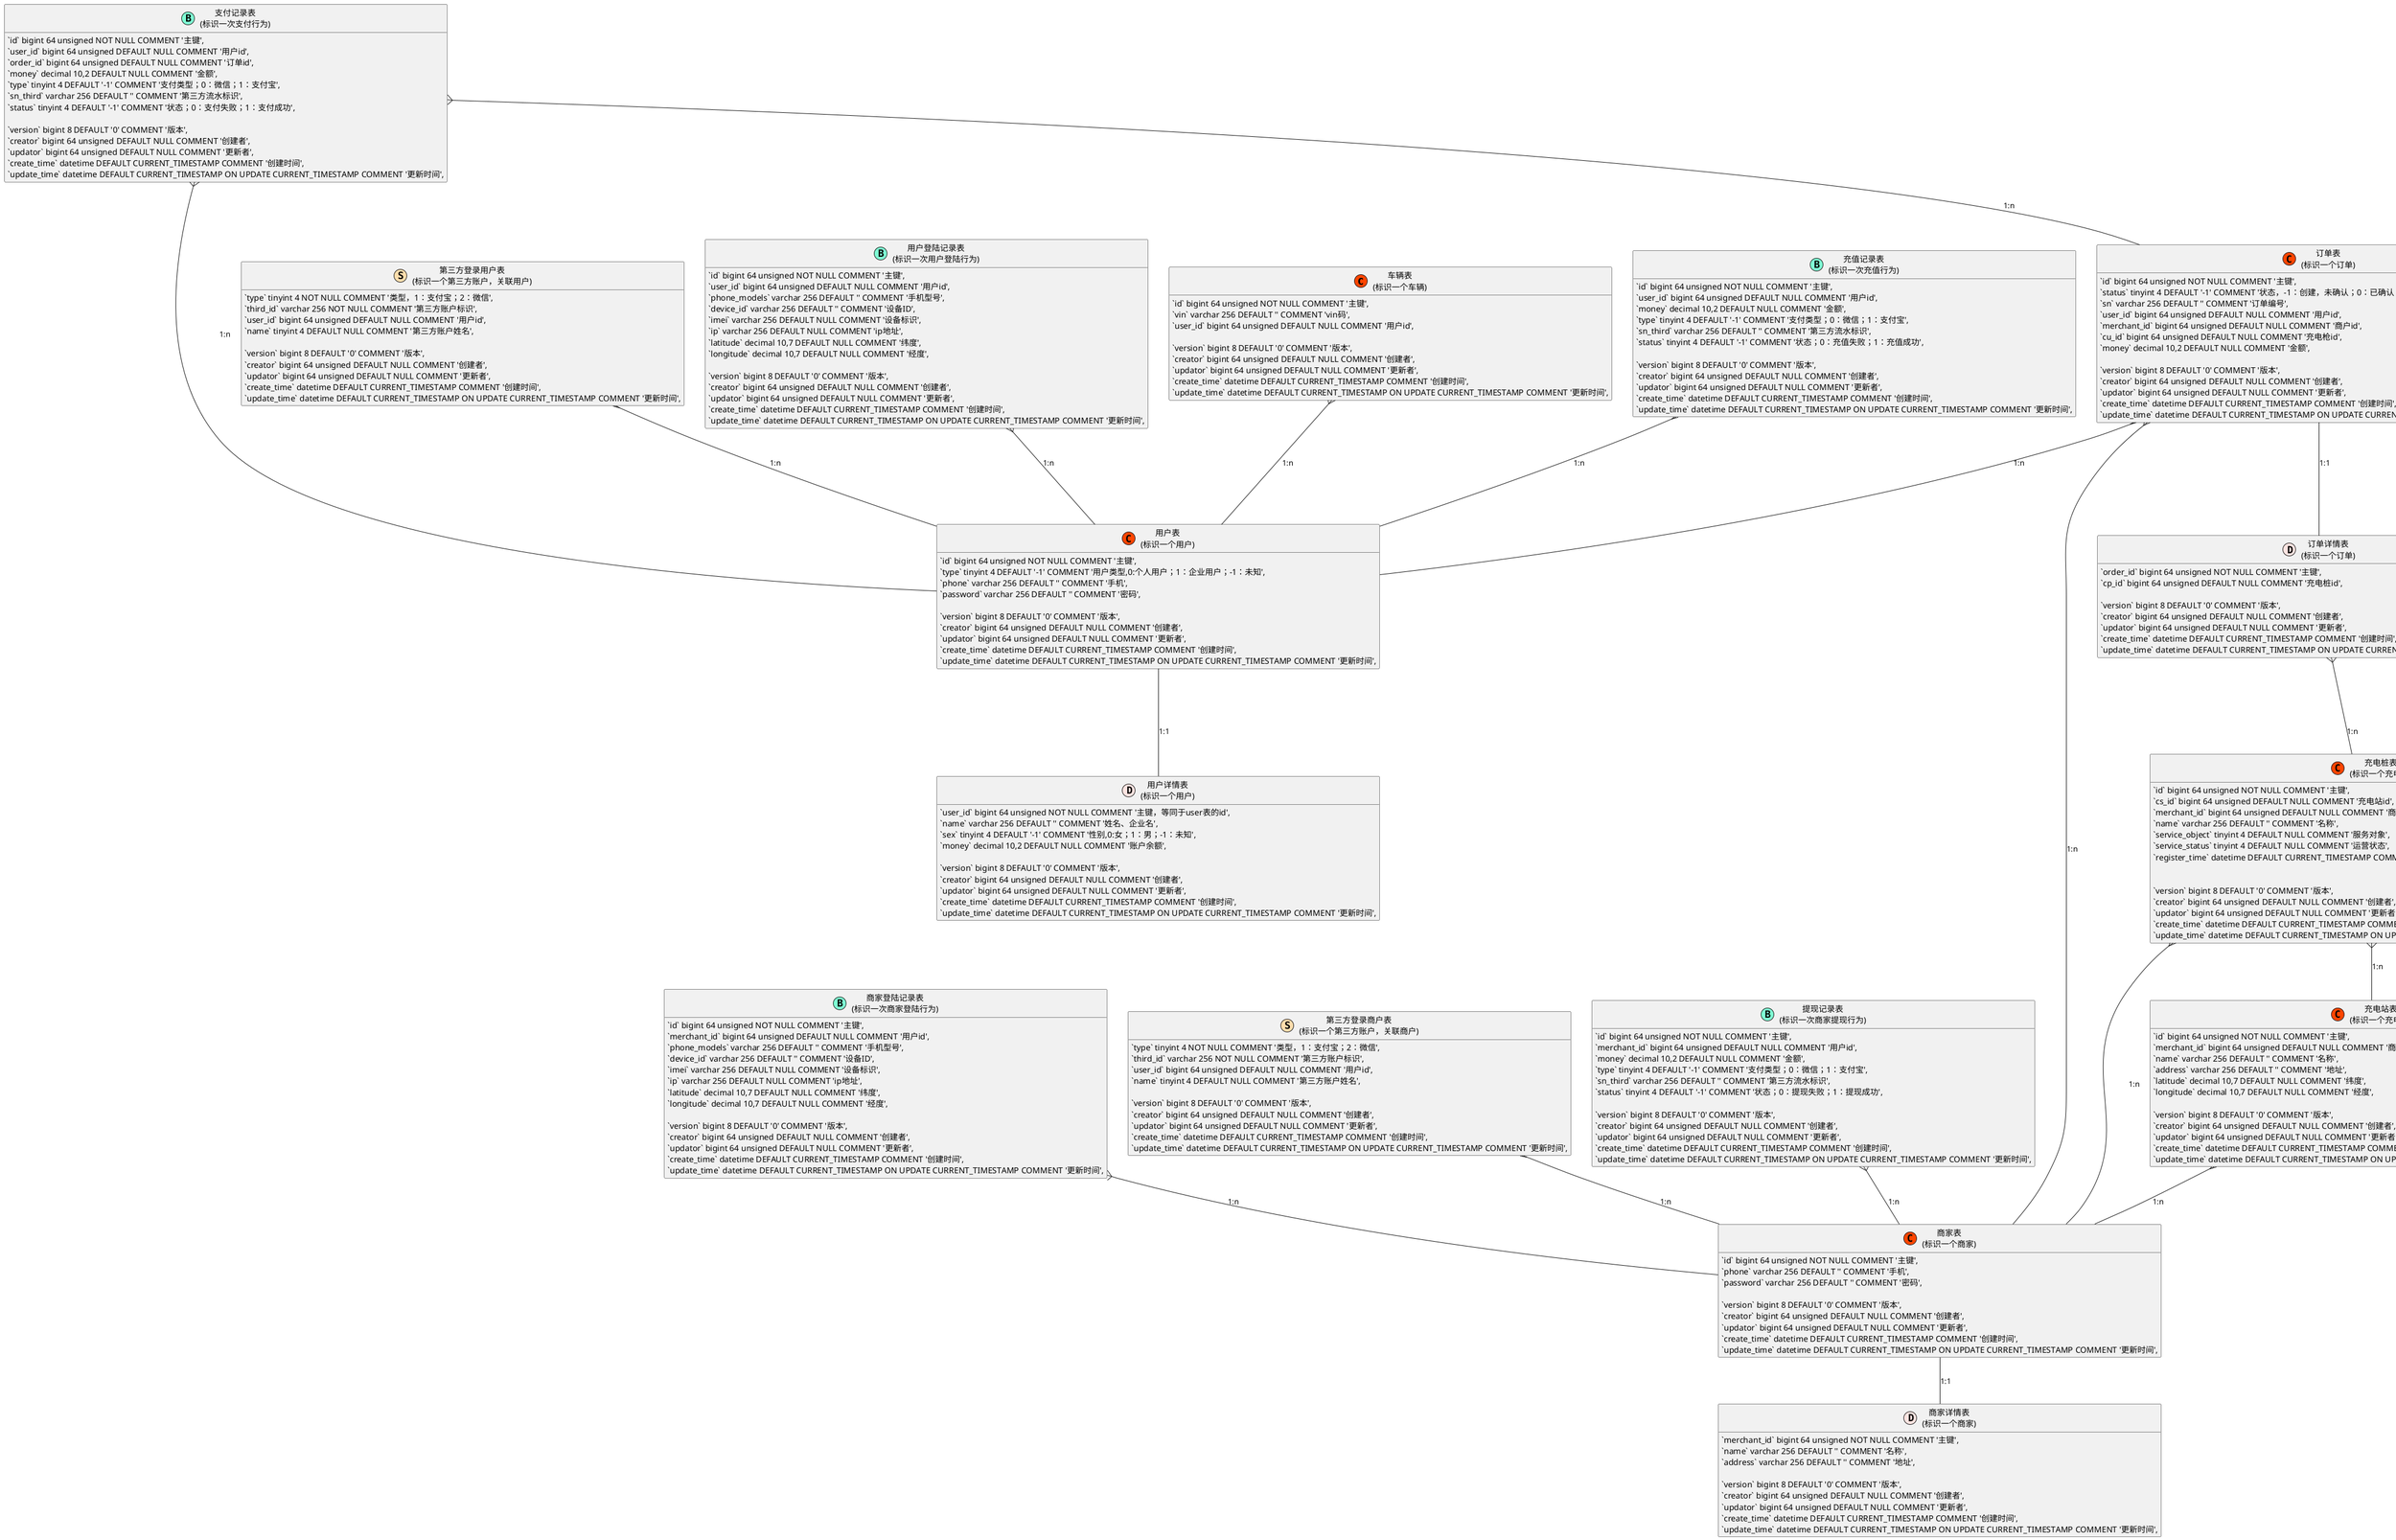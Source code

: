 @startuml

/'中心表'/
!define CenterTable(name,desc) class name as "desc" << (C,#FF4500) >>
/'详情表'/
!define DetailTable(name,desc) class name as "desc" << (D,#FFE4E1) >>

/'卫星表'/
!define SatelliteTable(name,desc) class name as "desc" << (S,#FFDEAD) >>

/'关系表'/
!define RelationTable(name,desc) class name as "desc" << (R,#87CEFA) >>

/'行为表'/
!define BehaviourTable(name,desc) class name as "desc" << (B,#7FFFD4) >>

!define varchar(x) varchar x
!define tinyint(x) tinyint x
!define int(x) bigint x
!define bigint(x) bigint x
!define decimal(x,y) decimal x,y


hide methods
hide stereotypes

CenterTable(car, "车辆表\n(标识一个车辆)"){
    `id` bigint(64) unsigned NOT NULL COMMENT '主键',
    `vin` varchar(256) DEFAULT '' COMMENT 'vin码',
    `user_id` bigint(64) unsigned DEFAULT NULL COMMENT '用户id',

    `version` int(8) DEFAULT '0' COMMENT '版本',
    `creator` bigint(64) unsigned DEFAULT NULL COMMENT '创建者',
    `updator` bigint(64) unsigned DEFAULT NULL COMMENT '更新者',
    `create_time` datetime DEFAULT CURRENT_TIMESTAMP COMMENT '创建时间',
    `update_time` datetime DEFAULT CURRENT_TIMESTAMP ON UPDATE CURRENT_TIMESTAMP COMMENT '更新时间',
    PRIMARY KEY (`id`)
}

CenterTable(charge_gun, "充电枪表\n(标识一个充电枪)"){
    `id` bigint(64) unsigned NOT NULL COMMENT '主键',
    `cp_id` bigint(64) unsigned DEFAULT NULL COMMENT '充电桩id',
    `sn` varchar(256) DEFAULT '' COMMENT '枪口编号',

    `version` int(8) DEFAULT '0' COMMENT '版本',
    `creator` bigint(64) unsigned DEFAULT NULL COMMENT '创建者',
    `updator` bigint(64) unsigned DEFAULT NULL COMMENT '更新者',
    `create_time` datetime DEFAULT CURRENT_TIMESTAMP COMMENT '创建时间',
    `update_time` datetime DEFAULT CURRENT_TIMESTAMP ON UPDATE CURRENT_TIMESTAMP COMMENT '更新时间',
    PRIMARY KEY (`id`)
}

BehaviourTable(charge_gun_status, "充电枪状态记录表\n(标识一次充电枪状态检查行为)"){
    `id` bigint(64) unsigned NOT NULL COMMENT '主键',
    `cu_id` bigint(64) unsigned DEFAULT NULL COMMENT '充电枪id',
    `capacity` decimal(10,2) DEFAULT NULL COMMENT '容量',
    `voltage` decimal(10,2) DEFAULT NULL COMMENT '电压',
    `current` decimal(10,2) DEFAULT NULL COMMENT '电流',
    `cell_voltage` decimal(10,2) DEFAULT NULL COMMENT '单体电池电压',
    `soc` decimal(10,2) DEFAULT NULL COMMENT '电池 SOC',
    `temperature` decimal(10,2) DEFAULT NULL COMMENT '温度',
    `quantity` decimal(10,2) DEFAULT NULL COMMENT '电量',
    `power` decimal(10,2) DEFAULT NULL COMMENT '功率',

    `version` int(8) DEFAULT '0' COMMENT '版本',
    `creator` bigint(64) unsigned DEFAULT NULL COMMENT '创建者',
    `updator` bigint(64) unsigned DEFAULT NULL COMMENT '更新者',
    `create_time` datetime DEFAULT CURRENT_TIMESTAMP COMMENT '创建时间',
    `update_time` datetime DEFAULT CURRENT_TIMESTAMP ON UPDATE CURRENT_TIMESTAMP COMMENT '更新时间',
    PRIMARY KEY (`id`)
}

CenterTable(charge_pile, "充电桩表\n(标识一个充电桩)"){
    `id` bigint(64) unsigned NOT NULL COMMENT '主键',
    `cs_id` bigint(64) unsigned DEFAULT NULL COMMENT '充电站id',
    `merchant_id` bigint(64) unsigned DEFAULT NULL COMMENT '商家id',
    `name` varchar(256) DEFAULT '' COMMENT '名称',
    `service_object` tinyint(4) DEFAULT NULL COMMENT '服务对象',
    `service_status` tinyint(4) DEFAULT NULL COMMENT '运营状态',
    `register_time` datetime DEFAULT CURRENT_TIMESTAMP COMMENT '创建时间',


    `version` int(8) DEFAULT '0' COMMENT '版本',
    `creator` bigint(64) unsigned DEFAULT NULL COMMENT '创建者',
    `updator` bigint(64) unsigned DEFAULT NULL COMMENT '更新者',
    `create_time` datetime DEFAULT CURRENT_TIMESTAMP COMMENT '创建时间',
    `update_time` datetime DEFAULT CURRENT_TIMESTAMP ON UPDATE CURRENT_TIMESTAMP COMMENT '更新时间',
    PRIMARY KEY (`id`)
}

BehaviourTable(charge_pile_status, "充电桩状态记录表\n(标识一次充电桩状态检查行为)"){
    `id` bigint(64) unsigned NOT NULL COMMENT '主键',
    `cp_id` bigint(64) unsigned DEFAULT NULL COMMENT '充电桩id',
    `capacity` decimal(10,2) DEFAULT NULL COMMENT '容量',
    `voltage` decimal(10,2) DEFAULT NULL COMMENT '电压',
    `current` decimal(10,2) DEFAULT NULL COMMENT '电流',
    `cell_voltage` decimal(10,2) DEFAULT NULL COMMENT '单体电池电压',
    `soc` decimal(10,2) DEFAULT NULL COMMENT '电池 SOC',
    `temperature` decimal(10,2) DEFAULT NULL COMMENT '温度',
    `quantity` decimal(10,2) DEFAULT NULL COMMENT '电量',
    `power` decimal(10,2) DEFAULT NULL COMMENT '功率',


    `version` int(8) DEFAULT '0' COMMENT '版本',
    `creator` bigint(64) unsigned DEFAULT NULL COMMENT '创建者',
    `updator` bigint(64) unsigned DEFAULT NULL COMMENT '更新者',
    `create_time` datetime DEFAULT CURRENT_TIMESTAMP COMMENT '创建时间',
    `update_time` datetime DEFAULT CURRENT_TIMESTAMP ON UPDATE CURRENT_TIMESTAMP COMMENT '更新时间',
    PRIMARY KEY (`id`)
}

CenterTable(charge_station, "充电站表\n(标识一个充电站)"){
    `id` bigint(64) unsigned NOT NULL COMMENT '主键',
    `merchant_id` bigint(64) unsigned DEFAULT NULL COMMENT '商家id',
    `name` varchar(256) DEFAULT '' COMMENT '名称',
    `address` varchar(256) DEFAULT '' COMMENT '地址',
    `latitude` decimal(10,7) DEFAULT NULL COMMENT '纬度',
    `longitude` decimal(10,7) DEFAULT NULL COMMENT '经度',

    `version` int(8) DEFAULT '0' COMMENT '版本',
    `creator` bigint(64) unsigned DEFAULT NULL COMMENT '创建者',
    `updator` bigint(64) unsigned DEFAULT NULL COMMENT '更新者',
    `create_time` datetime DEFAULT CURRENT_TIMESTAMP COMMENT '创建时间',
    `update_time` datetime DEFAULT CURRENT_TIMESTAMP ON UPDATE CURRENT_TIMESTAMP COMMENT '更新时间',
    PRIMARY KEY (`id`)
}


CenterTable(merchant, "商家表\n(标识一个商家)"){
    `id` bigint(64) unsigned NOT NULL COMMENT '主键',
    `phone` varchar(256) DEFAULT '' COMMENT '手机',
    `password` varchar(256) DEFAULT '' COMMENT '密码',

    `version` int(8) DEFAULT '0' COMMENT '版本',
    `creator` bigint(64) unsigned DEFAULT NULL COMMENT '创建者',
    `updator` bigint(64) unsigned DEFAULT NULL COMMENT '更新者',
    `create_time` datetime DEFAULT CURRENT_TIMESTAMP COMMENT '创建时间',
    `update_time` datetime DEFAULT CURRENT_TIMESTAMP ON UPDATE CURRENT_TIMESTAMP COMMENT '更新时间',
    PRIMARY KEY (`id`)
}

DetailTable(merchant_detail, "商家详情表\n(标识一个商家)"){
    `merchant_id` bigint(64) unsigned NOT NULL COMMENT '主键',
    `name` varchar(256) DEFAULT '' COMMENT '名称',
    `address` varchar(256) DEFAULT '' COMMENT '地址',

    `version` int(8) DEFAULT '0' COMMENT '版本',
    `creator` bigint(64) unsigned DEFAULT NULL COMMENT '创建者',
    `updator` bigint(64) unsigned DEFAULT NULL COMMENT '更新者',
    `create_time` datetime DEFAULT CURRENT_TIMESTAMP COMMENT '创建时间',
    `update_time` datetime DEFAULT CURRENT_TIMESTAMP ON UPDATE CURRENT_TIMESTAMP COMMENT '更新时间',
    PRIMARY KEY (`merchant_id`)
}

BehaviourTable(merchant_login_record, "商家登陆记录表\n(标识一次商家登陆行为)"){
    `id` bigint(64) unsigned NOT NULL COMMENT '主键',
    `merchant_id` bigint(64) unsigned DEFAULT NULL COMMENT '用户id',
    `phone_models` varchar(256) DEFAULT '' COMMENT '手机型号',
    `device_id` varchar(256) DEFAULT '' COMMENT '设备ID',
    `imei` varchar(256) DEFAULT NULL COMMENT '设备标识',
    `ip` varchar(256) DEFAULT NULL COMMENT 'ip地址',
    `latitude` decimal(10,7) DEFAULT NULL COMMENT '纬度',
    `longitude` decimal(10,7) DEFAULT NULL COMMENT '经度',

    `version` int(8) DEFAULT '0' COMMENT '版本',
    `creator` bigint(64) unsigned DEFAULT NULL COMMENT '创建者',
    `updator` bigint(64) unsigned DEFAULT NULL COMMENT '更新者',
    `create_time` datetime DEFAULT CURRENT_TIMESTAMP COMMENT '创建时间',
    `update_time` datetime DEFAULT CURRENT_TIMESTAMP ON UPDATE CURRENT_TIMESTAMP COMMENT '更新时间',
    PRIMARY KEY (`id`)
}

SatelliteTable(merchant_third, "第三方登录商户表\n(标识一个第三方账户，关联商户)"){
    `type` tinyint(4) NOT NULL COMMENT '类型，1：支付宝；2：微信',
    `third_id` varchar(256) NOT NULL COMMENT '第三方账户标识',
    `user_id` bigint(64) unsigned DEFAULT NULL COMMENT '用户id',
    `name` tinyint(4) DEFAULT NULL COMMENT '第三方账户姓名',

    `version` int(8) DEFAULT '0' COMMENT '版本',
    `creator` bigint(64) unsigned DEFAULT NULL COMMENT '创建者',
    `updator` bigint(64) unsigned DEFAULT NULL COMMENT '更新者',
    `create_time` datetime DEFAULT CURRENT_TIMESTAMP COMMENT '创建时间',
    `update_time` datetime DEFAULT CURRENT_TIMESTAMP ON UPDATE CURRENT_TIMESTAMP COMMENT '更新时间',
    PRIMARY KEY (`type`,`third_id`)
}

CenterTable(user, "用户表\n(标识一个用户)"){
    `id` bigint(64) unsigned NOT NULL COMMENT '主键',
    `type` tinyint(4) DEFAULT '-1' COMMENT '用户类型,0:个人用户；1：企业用户；-1：未知',
    `phone` varchar(256) DEFAULT '' COMMENT '手机',
    `password` varchar(256) DEFAULT '' COMMENT '密码',

    `version` int(8) DEFAULT '0' COMMENT '版本',
    `creator` bigint(64) unsigned DEFAULT NULL COMMENT '创建者',
    `updator` bigint(64) unsigned DEFAULT NULL COMMENT '更新者',
    `create_time` datetime DEFAULT CURRENT_TIMESTAMP COMMENT '创建时间',
    `update_time` datetime DEFAULT CURRENT_TIMESTAMP ON UPDATE CURRENT_TIMESTAMP COMMENT '更新时间',
    PRIMARY KEY (`id`)
}

DetailTable(user_detail, "用户详情表\n(标识一个用户)"){
    `user_id` bigint(64) unsigned NOT NULL COMMENT '主键，等同于user表的id',
    `name` varchar(256) DEFAULT '' COMMENT '姓名、企业名',
    `sex` tinyint(4) DEFAULT '-1' COMMENT '性别,0:女；1：男；-1：未知',
    `money` decimal(10,2) DEFAULT NULL COMMENT '账户余额',

    `version` int(8) DEFAULT '0' COMMENT '版本',
    `creator` bigint(64) unsigned DEFAULT NULL COMMENT '创建者',
    `updator` bigint(64) unsigned DEFAULT NULL COMMENT '更新者',
    `create_time` datetime DEFAULT CURRENT_TIMESTAMP COMMENT '创建时间',
    `update_time` datetime DEFAULT CURRENT_TIMESTAMP ON UPDATE CURRENT_TIMESTAMP COMMENT '更新时间',
    PRIMARY KEY (`user_id`)
}

SatelliteTable(user_third, "第三方登录用户表\n(标识一个第三方账户，关联用户)"){
    `type` tinyint(4) NOT NULL COMMENT '类型，1：支付宝；2：微信',
    `third_id` varchar(256) NOT NULL COMMENT '第三方账户标识',
    `user_id` bigint(64) unsigned DEFAULT NULL COMMENT '用户id',
    `name` tinyint(4) DEFAULT NULL COMMENT '第三方账户姓名',

    `version` int(8) DEFAULT '0' COMMENT '版本',
    `creator` bigint(64) unsigned DEFAULT NULL COMMENT '创建者',
    `updator` bigint(64) unsigned DEFAULT NULL COMMENT '更新者',
    `create_time` datetime DEFAULT CURRENT_TIMESTAMP COMMENT '创建时间',
    `update_time` datetime DEFAULT CURRENT_TIMESTAMP ON UPDATE CURRENT_TIMESTAMP COMMENT '更新时间',
    PRIMARY KEY (`type`,`third_id`)
}

BehaviourTable(user_login_record, "用户登陆记录表\n(标识一次用户登陆行为)"){
    `id` bigint(64) unsigned NOT NULL COMMENT '主键',
    `user_id` bigint(64) unsigned DEFAULT NULL COMMENT '用户id',
    `phone_models` varchar(256) DEFAULT '' COMMENT '手机型号',
    `device_id` varchar(256) DEFAULT '' COMMENT '设备ID',
    `imei` varchar(256) DEFAULT NULL COMMENT '设备标识',
    `ip` varchar(256) DEFAULT NULL COMMENT 'ip地址',
    `latitude` decimal(10,7) DEFAULT NULL COMMENT '纬度',
    `longitude` decimal(10,7) DEFAULT NULL COMMENT '经度',

    `version` int(8) DEFAULT '0' COMMENT '版本',
    `creator` bigint(64) unsigned DEFAULT NULL COMMENT '创建者',
    `updator` bigint(64) unsigned DEFAULT NULL COMMENT '更新者',
    `create_time` datetime DEFAULT CURRENT_TIMESTAMP COMMENT '创建时间',
    `update_time` datetime DEFAULT CURRENT_TIMESTAMP ON UPDATE CURRENT_TIMESTAMP COMMENT '更新时间',
    PRIMARY KEY (`id`)
}

CenterTable(order, "订单表\n(标识一个订单)"){
    `id` bigint(64) unsigned NOT NULL COMMENT '主键',
    `status` tinyint(4) DEFAULT '-1' COMMENT '状态，-1：创建，未确认；0：已确认；1：已支付；2：已完成；-2：已取消',
    `sn` varchar(256) DEFAULT '' COMMENT '订单编号',
    `user_id` bigint(64) unsigned DEFAULT NULL COMMENT '用户id',
    `merchant_id` bigint(64) unsigned DEFAULT NULL COMMENT '商户id',
    `cu_id` bigint(64) unsigned DEFAULT NULL COMMENT '充电枪id',
    `money` decimal(10,2) DEFAULT NULL COMMENT '金额',

    `version` int(8) DEFAULT '0' COMMENT '版本',
    `creator` bigint(64) unsigned DEFAULT NULL COMMENT '创建者',
    `updator` bigint(64) unsigned DEFAULT NULL COMMENT '更新者',
    `create_time` datetime DEFAULT CURRENT_TIMESTAMP COMMENT '创建时间',
    `update_time` datetime DEFAULT CURRENT_TIMESTAMP ON UPDATE CURRENT_TIMESTAMP COMMENT '更新时间',
PRIMARY KEY (`id`)
}

DetailTable(order_detail, "订单详情表\n(标识一个订单)"){
     `order_id` bigint(64) unsigned NOT NULL COMMENT '主键',
     `cp_id` bigint(64) unsigned DEFAULT NULL COMMENT '充电桩id',

     `version` int(8) DEFAULT '0' COMMENT '版本',
     `creator` bigint(64) unsigned DEFAULT NULL COMMENT '创建者',
     `updator` bigint(64) unsigned DEFAULT NULL COMMENT '更新者',
     `create_time` datetime DEFAULT CURRENT_TIMESTAMP COMMENT '创建时间',
     `update_time` datetime DEFAULT CURRENT_TIMESTAMP ON UPDATE CURRENT_TIMESTAMP COMMENT '更新时间',
     PRIMARY KEY (`order_id`)
}

BehaviourTable(pay_record, "支付记录表\n(标识一次支付行为)"){
     `id` bigint(64) unsigned NOT NULL COMMENT '主键',
     `user_id` bigint(64) unsigned DEFAULT NULL COMMENT '用户id',
     `order_id` bigint(64) unsigned DEFAULT NULL COMMENT '订单id',
     `money` decimal(10,2) DEFAULT NULL COMMENT '金额',
     `type` tinyint(4) DEFAULT '-1' COMMENT '支付类型；0：微信；1：支付宝',
     `sn_third` varchar(256) DEFAULT '' COMMENT '第三方流水标识',
     `status` tinyint(4) DEFAULT '-1' COMMENT '状态；0：支付失败；1：支付成功',

     `version` int(8) DEFAULT '0' COMMENT '版本',
     `creator` bigint(64) unsigned DEFAULT NULL COMMENT '创建者',
     `updator` bigint(64) unsigned DEFAULT NULL COMMENT '更新者',
     `create_time` datetime DEFAULT CURRENT_TIMESTAMP COMMENT '创建时间',
     `update_time` datetime DEFAULT CURRENT_TIMESTAMP ON UPDATE CURRENT_TIMESTAMP COMMENT '更新时间',
     PRIMARY KEY (`id`)
}

BehaviourTable(deposit_record, "充值记录表\n(标识一次充值行为)"){
    `id` bigint(64) unsigned NOT NULL COMMENT '主键',
    `user_id` bigint(64) unsigned DEFAULT NULL COMMENT '用户id',
    `money` decimal(10,2) DEFAULT NULL COMMENT '金额',
    `type` tinyint(4) DEFAULT '-1' COMMENT '支付类型；0：微信；1：支付宝',
    `sn_third` varchar(256) DEFAULT '' COMMENT '第三方流水标识',
    `status` tinyint(4) DEFAULT '-1' COMMENT '状态；0：充值失败；1：充值成功',

    `version` int(8) DEFAULT '0' COMMENT '版本',
    `creator` bigint(64) unsigned DEFAULT NULL COMMENT '创建者',
    `updator` bigint(64) unsigned DEFAULT NULL COMMENT '更新者',
    `create_time` datetime DEFAULT CURRENT_TIMESTAMP COMMENT '创建时间',
    `update_time` datetime DEFAULT CURRENT_TIMESTAMP ON UPDATE CURRENT_TIMESTAMP COMMENT '更新时间',
    PRIMARY KEY (`id`)
}

BehaviourTable(withdraw_record, "提现记录表\n(标识一次商家提现行为)"){
    `id` bigint(64) unsigned NOT NULL COMMENT '主键',
    `merchant_id` bigint(64) unsigned DEFAULT NULL COMMENT '用户id',
    `money` decimal(10,2) DEFAULT NULL COMMENT '金额',
    `type` tinyint(4) DEFAULT '-1' COMMENT '支付类型；0：微信；1：支付宝',
    `sn_third` varchar(256) DEFAULT '' COMMENT '第三方流水标识',
    `status` tinyint(4) DEFAULT '-1' COMMENT '状态；0：提现失败；1：提现成功',

    `version` int(8) DEFAULT '0' COMMENT '版本',
    `creator` bigint(64) unsigned DEFAULT NULL COMMENT '创建者',
    `updator` bigint(64) unsigned DEFAULT NULL COMMENT '更新者',
    `create_time` datetime DEFAULT CURRENT_TIMESTAMP COMMENT '创建时间',
    `update_time` datetime DEFAULT CURRENT_TIMESTAMP ON UPDATE CURRENT_TIMESTAMP COMMENT '更新时间',
    PRIMARY KEY (`id`)
}


/'用户'/
user -- user_detail : 1:1
user_third }-- user : 1:n
user_login_record }-- user : 1:n

/'商家'/
merchant -- merchant_detail : 1:1
merchant_third }-- merchant : 1:n
merchant_login_record }-- merchant : 1:n

/'订单'/
order -- order_detail : 1:1
order }-- user : 1:n
order }-- merchant : 1:n /'充电桩商家有可能变动，所以，订单记录下单时的商家'/
order }-- charge_gun : 1:n
order_detail }-- charge_pile : 1:n


/'支付'/
pay_record }-- order : 1:n
pay_record }-- user : 1:n

/'充值'/
deposit_record }-- user : 1:n

/'提现'/
withdraw_record }-- merchant : 1:n

/'充电站'/
charge_station }-- merchant : 1:n

/'充电桩'/
charge_pile }-- charge_station : 1:n
charge_pile }-- merchant : 1:n
charge_pile_status }-- charge_pile : 1:n


/'充电枪'/
charge_gun }-- charge_pile : 1:n
charge_gun_status }-- charge_gun : 1:n

/'车辆'/
car }-- user : 1:n




@enduml